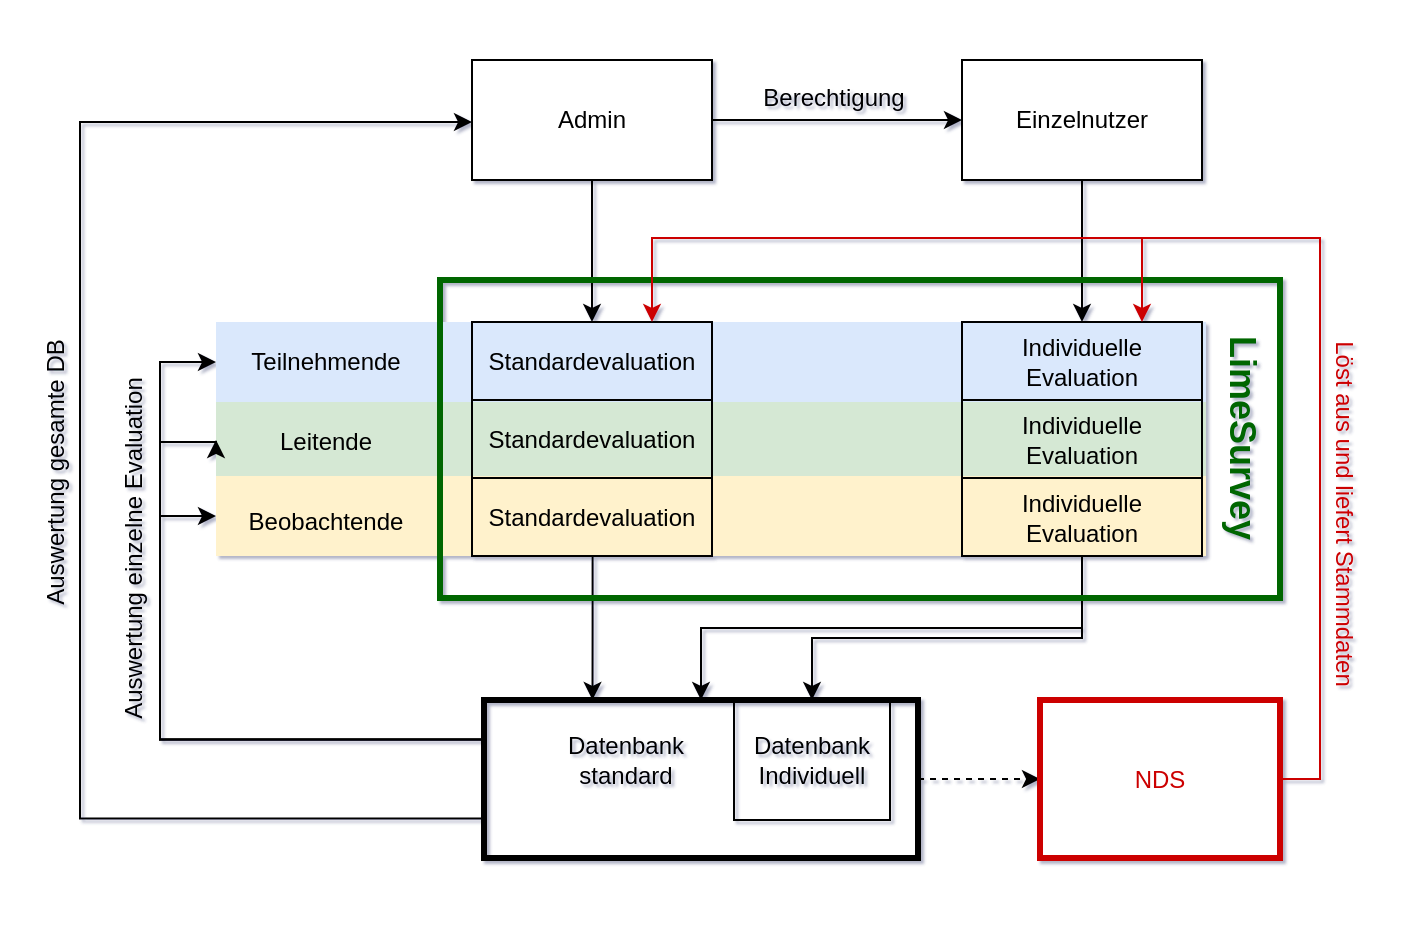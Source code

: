 <mxfile type="github" version="10.6.0"><diagram id="h6Z8vJRAK7DyultmtkcZ" name="Page-1"><mxGraphModel grid="1" dx="858" dy="572" gridSize="10" guides="1" tooltips="1" connect="1" arrows="1" fold="1" page="1" pageScale="1" pageWidth="827" pageHeight="1169" math="0" shadow="1"><root><mxCell id="0" /><mxCell id="1" parent="0" /><mxCell id="cDXqySwd11SMpDHeiXQ6-48" value="" parent="1" vertex="1" style="rounded=0;whiteSpace=wrap;html=1;strokeColor=none;strokeWidth=3;fillColor=none;fontColor=#000000;"><mxGeometry as="geometry" height="469" width="700" y="81" x="80" /></mxCell><mxCell id="cDXqySwd11SMpDHeiXQ6-14" parent="1" style="edgeStyle=orthogonalEdgeStyle;rounded=0;orthogonalLoop=1;jettySize=auto;html=1;entryX=0.5;entryY=0;entryDx=0;entryDy=0;" edge="1" target="cDXqySwd11SMpDHeiXQ6-2" source="FpSBOAo2yKhDHIRfUsUA-1"><mxGeometry as="geometry" relative="1" /></mxCell><mxCell id="cDXqySwd11SMpDHeiXQ6-17" parent="1" style="edgeStyle=orthogonalEdgeStyle;rounded=0;orthogonalLoop=1;jettySize=auto;html=1;" edge="1" target="cDXqySwd11SMpDHeiXQ6-1" source="FpSBOAo2yKhDHIRfUsUA-1"><mxGeometry as="geometry" relative="1"><mxPoint as="targetPoint" y="141.0" x="496" /></mxGeometry></mxCell><mxCell id="FpSBOAo2yKhDHIRfUsUA-1" value="Admin" parent="1" vertex="1" style="rounded=0;whiteSpace=wrap;html=1;"><mxGeometry as="geometry" height="60" width="120" y="111" x="316" /></mxCell><mxCell id="cDXqySwd11SMpDHeiXQ6-15" parent="1" style="edgeStyle=orthogonalEdgeStyle;rounded=0;orthogonalLoop=1;jettySize=auto;html=1;entryX=0.5;entryY=0;entryDx=0;entryDy=0;" edge="1" target="cDXqySwd11SMpDHeiXQ6-3" source="cDXqySwd11SMpDHeiXQ6-1"><mxGeometry as="geometry" relative="1" /></mxCell><mxCell id="cDXqySwd11SMpDHeiXQ6-1" value="Einzelnutzer" parent="1" vertex="1" style="rounded=0;whiteSpace=wrap;html=1;"><mxGeometry as="geometry" height="60" width="120" y="111" x="561" /></mxCell><mxCell id="cDXqySwd11SMpDHeiXQ6-5" value="" parent="1" vertex="1" style="rounded=0;whiteSpace=wrap;html=1;fillColor=#d5e8d4;strokeColor=none;"><mxGeometry as="geometry" height="39" width="495" y="282" x="188" /></mxCell><mxCell id="cDXqySwd11SMpDHeiXQ6-6" value="" parent="1" vertex="1" style="rounded=0;whiteSpace=wrap;html=1;fillColor=#fff2cc;strokeColor=none;"><mxGeometry as="geometry" height="40" width="495" y="319" x="188" /></mxCell><mxCell id="cDXqySwd11SMpDHeiXQ6-4" value="" parent="1" vertex="1" style="rounded=0;whiteSpace=wrap;html=1;fillColor=#dae8fc;strokeColor=none;"><mxGeometry as="geometry" height="40" width="495" y="242" x="188" /></mxCell><mxCell id="cDXqySwd11SMpDHeiXQ6-3" value="Individuelle Evaluation&lt;br&gt;" parent="1" vertex="1" style="rounded=0;whiteSpace=wrap;html=1;fillColor=none;"><mxGeometry as="geometry" height="39" width="120" y="242" x="561" /></mxCell><mxCell id="cDXqySwd11SMpDHeiXQ6-2" value="Standardevaluation" parent="1" vertex="1" style="rounded=0;whiteSpace=wrap;html=1;fillColor=none;"><mxGeometry as="geometry" height="39" width="120" y="242" x="316" /></mxCell><mxCell id="cDXqySwd11SMpDHeiXQ6-7" value="Teilnehmende&lt;br&gt;" parent="1" vertex="1" style="text;html=1;strokeColor=none;fillColor=none;align=center;verticalAlign=middle;whiteSpace=wrap;rounded=0;"><mxGeometry as="geometry" height="20" width="90" y="252" x="198" /></mxCell><mxCell id="cDXqySwd11SMpDHeiXQ6-8" value="Leitende&lt;br&gt;" parent="1" vertex="1" style="text;html=1;strokeColor=none;fillColor=none;align=center;verticalAlign=middle;whiteSpace=wrap;rounded=0;"><mxGeometry as="geometry" height="20" width="90" y="291.5" x="198" /></mxCell><mxCell id="cDXqySwd11SMpDHeiXQ6-9" value="Beobachtende&lt;br&gt;" parent="1" vertex="1" style="text;html=1;strokeColor=none;fillColor=none;align=center;verticalAlign=middle;whiteSpace=wrap;rounded=0;"><mxGeometry as="geometry" height="20" width="90" y="332" x="198" /></mxCell><mxCell id="cDXqySwd11SMpDHeiXQ6-10" value="&lt;span&gt;Standardevaluation&lt;/span&gt;" parent="1" vertex="1" style="rounded=0;whiteSpace=wrap;html=1;fillColor=none;"><mxGeometry as="geometry" height="39" width="120" y="281" x="316" /></mxCell><mxCell id="cDXqySwd11SMpDHeiXQ6-11" value="Individuelle &lt;span&gt;Evaluation&lt;/span&gt;&lt;br&gt;" parent="1" vertex="1" style="rounded=0;whiteSpace=wrap;html=1;fillColor=none;"><mxGeometry as="geometry" height="39" width="120" y="281" x="561" /></mxCell><mxCell id="cDXqySwd11SMpDHeiXQ6-24" parent="1" style="edgeStyle=orthogonalEdgeStyle;rounded=0;orthogonalLoop=1;jettySize=auto;html=1;entryX=0.25;entryY=0;entryDx=0;entryDy=0;" edge="1" target="cDXqySwd11SMpDHeiXQ6-22" source="cDXqySwd11SMpDHeiXQ6-12"><mxGeometry as="geometry" relative="1"><Array as="points"><mxPoint y="395" x="376" /></Array></mxGeometry></mxCell><mxCell id="cDXqySwd11SMpDHeiXQ6-12" value="&lt;span&gt;Standardevaluation&lt;/span&gt;" parent="1" vertex="1" style="rounded=0;whiteSpace=wrap;html=1;fillColor=none;"><mxGeometry as="geometry" height="39" width="120" y="320" x="316" /></mxCell><mxCell id="cDXqySwd11SMpDHeiXQ6-26" parent="1" style="edgeStyle=orthogonalEdgeStyle;rounded=0;orthogonalLoop=1;jettySize=auto;html=1;exitX=0.5;exitY=1;exitDx=0;exitDy=0;entryX=0.5;entryY=0;entryDx=0;entryDy=0;" edge="1" target="cDXqySwd11SMpDHeiXQ6-22" source="cDXqySwd11SMpDHeiXQ6-13"><mxGeometry as="geometry" relative="1"><Array as="points" /></mxGeometry></mxCell><mxCell id="cDXqySwd11SMpDHeiXQ6-40" parent="1" style="edgeStyle=orthogonalEdgeStyle;rounded=0;orthogonalLoop=1;jettySize=auto;html=1;entryX=0.5;entryY=0;entryDx=0;entryDy=0;fontColor=#000000;exitX=0.5;exitY=1;exitDx=0;exitDy=0;" edge="1" target="cDXqySwd11SMpDHeiXQ6-23" source="cDXqySwd11SMpDHeiXQ6-13"><mxGeometry as="geometry" relative="1"><Array as="points"><mxPoint y="400" x="621" /><mxPoint y="400" x="486" /></Array></mxGeometry></mxCell><mxCell id="cDXqySwd11SMpDHeiXQ6-13" value="Individuelle &lt;span&gt;Evaluation&lt;/span&gt;&lt;br&gt;" parent="1" vertex="1" style="rounded=0;whiteSpace=wrap;html=1;fillColor=none;"><mxGeometry as="geometry" height="39" width="120" y="320" x="561" /></mxCell><mxCell id="cDXqySwd11SMpDHeiXQ6-18" value="Berechtigung&lt;br&gt;" parent="1" vertex="1" style="text;html=1;strokeColor=none;fillColor=none;align=center;verticalAlign=middle;whiteSpace=wrap;rounded=0;"><mxGeometry as="geometry" height="20" width="80" y="120" x="457" /></mxCell><mxCell id="cDXqySwd11SMpDHeiXQ6-44" parent="1" style="edgeStyle=orthogonalEdgeStyle;rounded=0;orthogonalLoop=1;jettySize=auto;html=1;entryX=0;entryY=0.5;entryDx=0;entryDy=0;fontColor=#000000;exitX=0;exitY=0.25;exitDx=0;exitDy=0;" edge="1" target="cDXqySwd11SMpDHeiXQ6-4" source="cDXqySwd11SMpDHeiXQ6-22"><mxGeometry as="geometry" relative="1"><Array as="points"><mxPoint y="450" x="160" /><mxPoint y="262" x="160" /></Array></mxGeometry></mxCell><mxCell id="cDXqySwd11SMpDHeiXQ6-45" parent="1" style="edgeStyle=orthogonalEdgeStyle;rounded=0;orthogonalLoop=1;jettySize=auto;html=1;fontColor=#000000;exitX=0;exitY=0.25;exitDx=0;exitDy=0;" edge="1" source="cDXqySwd11SMpDHeiXQ6-22"><mxGeometry as="geometry" relative="1"><Array as="points"><mxPoint y="450" x="160" /><mxPoint y="302" x="160" /></Array><mxPoint as="targetPoint" y="301" x="188" /></mxGeometry></mxCell><mxCell id="cDXqySwd11SMpDHeiXQ6-46" parent="1" style="edgeStyle=orthogonalEdgeStyle;rounded=0;orthogonalLoop=1;jettySize=auto;html=1;entryX=0;entryY=0.5;entryDx=0;entryDy=0;fontColor=#000000;exitX=0;exitY=0.25;exitDx=0;exitDy=0;" edge="1" target="cDXqySwd11SMpDHeiXQ6-6" source="cDXqySwd11SMpDHeiXQ6-22"><mxGeometry as="geometry" relative="1"><Array as="points"><mxPoint y="450" x="160" /><mxPoint y="339" x="160" /></Array></mxGeometry></mxCell><mxCell id="cDXqySwd11SMpDHeiXQ6-47" parent="1" style="edgeStyle=orthogonalEdgeStyle;rounded=0;orthogonalLoop=1;jettySize=auto;html=1;fontColor=#000000;exitX=0;exitY=0.75;exitDx=0;exitDy=0;" edge="1" source="cDXqySwd11SMpDHeiXQ6-22"><mxGeometry as="geometry" relative="1"><Array as="points"><mxPoint y="490" x="120" /><mxPoint y="142" x="120" /><mxPoint y="142" x="316" /></Array><mxPoint as="targetPoint" y="142" x="316" /></mxGeometry></mxCell><mxCell id="NLZeSv4wPSvqDerCFtoJ-7" parent="1" style="edgeStyle=orthogonalEdgeStyle;rounded=0;orthogonalLoop=1;jettySize=auto;html=1;entryX=0;entryY=0.5;entryDx=0;entryDy=0;dashed=1;" edge="1" target="cDXqySwd11SMpDHeiXQ6-42" source="cDXqySwd11SMpDHeiXQ6-22"><mxGeometry as="geometry" relative="1" /></mxCell><mxCell id="cDXqySwd11SMpDHeiXQ6-22" value="&lt;div&gt;&lt;/div&gt;" parent="1" vertex="1" style="rounded=0;whiteSpace=wrap;html=1;fillColor=none;strokeWidth=3;"><mxGeometry as="geometry" height="79" width="217" y="431" x="322" /></mxCell><mxCell id="cDXqySwd11SMpDHeiXQ6-23" value="&lt;div&gt;Datenbank&lt;/div&gt;&lt;div&gt;Individuell&lt;/div&gt;" parent="1" vertex="1" style="rounded=0;whiteSpace=wrap;html=1;fillColor=none;"><mxGeometry as="geometry" height="60" width="78" y="431" x="447" /></mxCell><mxCell id="cDXqySwd11SMpDHeiXQ6-29" value="Auswertung gesamte DB&lt;br&gt;" parent="1" vertex="1" style="text;html=1;strokeColor=none;fillColor=none;align=center;verticalAlign=middle;whiteSpace=wrap;rounded=0;rotation=-90;"><mxGeometry as="geometry" height="20" width="140" y="307" x="38" /></mxCell><mxCell id="cDXqySwd11SMpDHeiXQ6-31" value="Auswertung einzelne&amp;nbsp;&lt;span&gt;Evaluation&lt;/span&gt;&lt;br&gt;" parent="1" vertex="1" style="text;html=1;strokeColor=none;fillColor=none;align=center;verticalAlign=middle;whiteSpace=wrap;rounded=0;rotation=-90;"><mxGeometry as="geometry" height="20" width="186" y="345" x="54" /></mxCell><mxCell id="cDXqySwd11SMpDHeiXQ6-33" value="Datenbank standard&lt;br&gt;" parent="1" vertex="1" style="text;html=1;strokeColor=none;fillColor=none;align=center;verticalAlign=middle;whiteSpace=wrap;rounded=0;fontColor=#000000;"><mxGeometry as="geometry" height="20" width="40" y="451" x="373" /></mxCell><mxCell id="cDXqySwd11SMpDHeiXQ6-21" value="LimeSurvey" parent="1" vertex="1" style="text;html=1;strokeColor=none;fillColor=none;align=center;verticalAlign=middle;whiteSpace=wrap;rounded=0;rotation=90;fontColor=#006600;fontStyle=1;fontSize=18;"><mxGeometry as="geometry" height="20" width="120" y="290" x="641" /></mxCell><mxCell id="cDXqySwd11SMpDHeiXQ6-42" value="&lt;div&gt;NDS&lt;br&gt;&lt;/div&gt;" parent="1" vertex="1" style="rounded=0;whiteSpace=wrap;html=1;strokeColor=#CC0000;strokeWidth=3;fontColor=#CC0000;"><mxGeometry as="geometry" height="79" width="120" y="431" x="600" /></mxCell><mxCell id="NLZeSv4wPSvqDerCFtoJ-4" value="Löst aus und liefert Stammdaten&lt;br&gt;" parent="1" vertex="1" style="text;html=1;strokeColor=none;fillColor=none;align=center;verticalAlign=middle;whiteSpace=wrap;rounded=0;rotation=90;fontColor=#CC0000;"><mxGeometry as="geometry" height="20" width="206" y="328" x="649" /></mxCell><mxCell id="cDXqySwd11SMpDHeiXQ6-20" value="" parent="1" vertex="1" style="rounded=0;whiteSpace=wrap;html=1;fillColor=none;strokeColor=#006600;strokeWidth=3;"><mxGeometry as="geometry" height="159" width="420" y="221" x="300" /></mxCell><mxCell id="NLZeSv4wPSvqDerCFtoJ-2" parent="1" style="edgeStyle=orthogonalEdgeStyle;rounded=0;orthogonalLoop=1;jettySize=auto;html=1;entryX=0.75;entryY=0;entryDx=0;entryDy=0;exitX=1;exitY=0.5;exitDx=0;exitDy=0;strokeColor=#CC0000;" edge="1" target="cDXqySwd11SMpDHeiXQ6-2" source="cDXqySwd11SMpDHeiXQ6-42"><mxGeometry as="geometry" relative="1"><Array as="points"><mxPoint y="470" x="740" /><mxPoint y="200" x="740" /><mxPoint y="200" x="406" /></Array></mxGeometry></mxCell><mxCell id="NLZeSv4wPSvqDerCFtoJ-6" parent="1" style="edgeStyle=orthogonalEdgeStyle;rounded=0;orthogonalLoop=1;jettySize=auto;html=1;entryX=0.75;entryY=0;entryDx=0;entryDy=0;exitX=1;exitY=0.5;exitDx=0;exitDy=0;fontColor=#CC0000;strokeColor=#CC0000;" edge="1" target="cDXqySwd11SMpDHeiXQ6-3" source="cDXqySwd11SMpDHeiXQ6-42"><mxGeometry as="geometry" relative="1"><Array as="points"><mxPoint y="470" x="740" /><mxPoint y="200" x="740" /><mxPoint y="200" x="651" /></Array></mxGeometry></mxCell></root></mxGraphModel></diagram></mxfile>